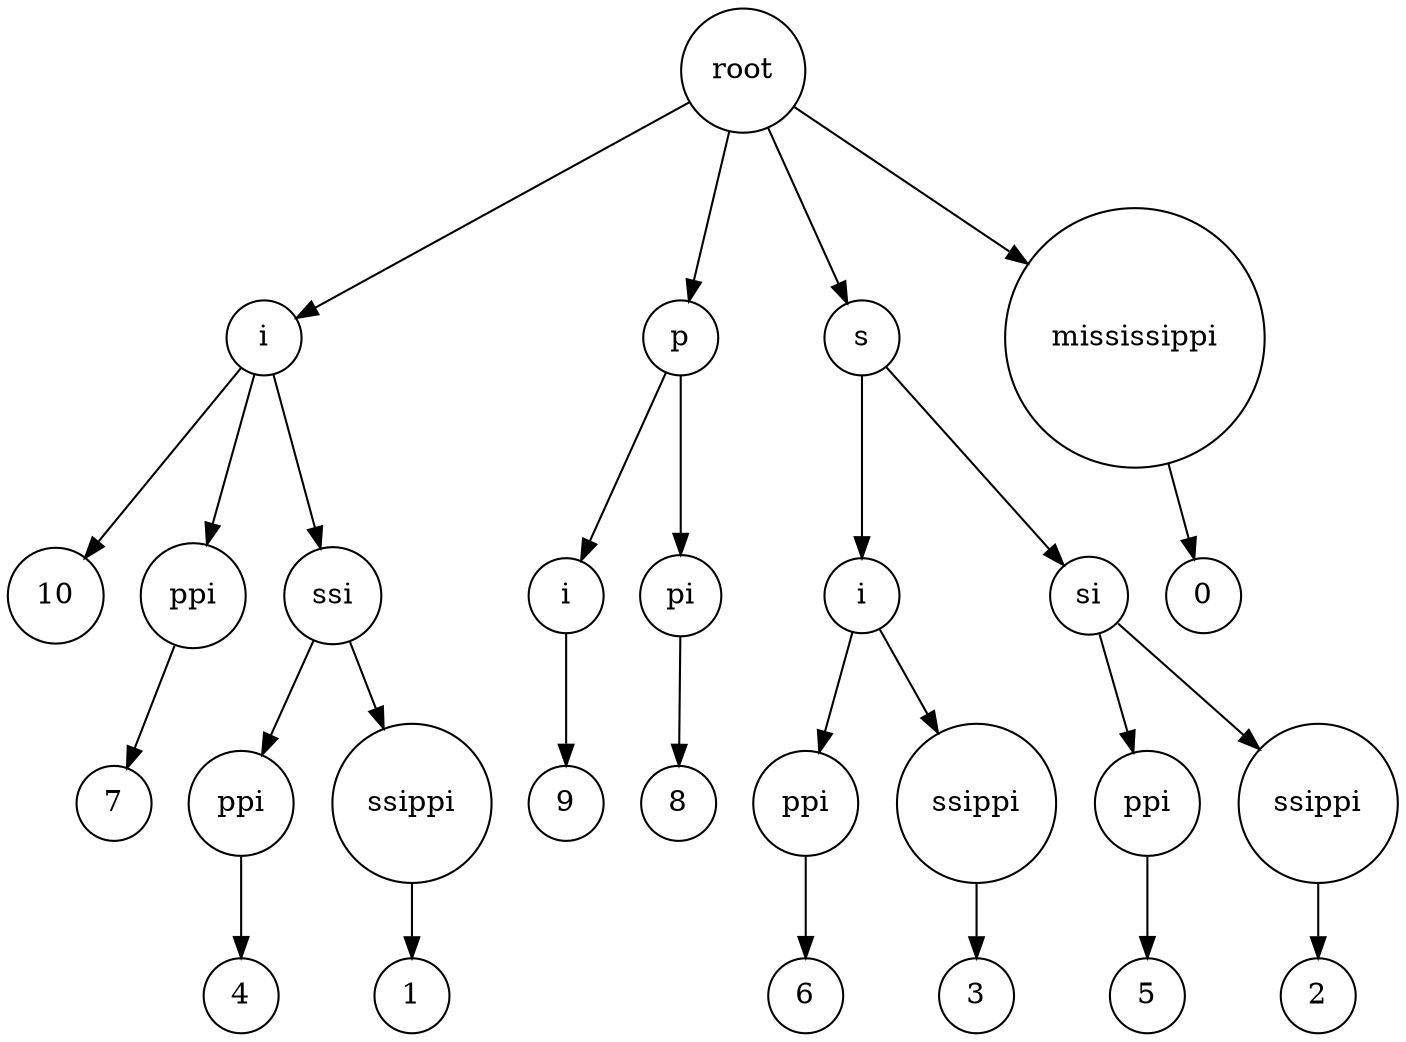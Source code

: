 digraph suffix {
	node [shape = circle];
	0 [label= "root"];
	1 [label= "i"];
	0 -> 1;
	1 [label= "i"];
	2 [label= "10"];
	1 -> 2;
	3 [label= "ppi"];
	1 -> 3;
	3 [label= "ppi"];
	4 [label= "7"];
	3 -> 4;
	5 [label= "ssi"];
	1 -> 5;
	5 [label= "ssi"];
	6 [label= "ppi"];
	5 -> 6;
	6 [label= "ppi"];
	7 [label= "4"];
	6 -> 7;
	8 [label= "ssippi"];
	5 -> 8;
	8 [label= "ssippi"];
	9 [label= "1"];
	8 -> 9;
	10 [label= "p"];
	0 -> 10;
	10 [label= "p"];
	11 [label= "i"];
	10 -> 11;
	11 [label= "i"];
	12 [label= "9"];
	11 -> 12;
	13 [label= "pi"];
	10 -> 13;
	13 [label= "pi"];
	14 [label= "8"];
	13 -> 14;
	15 [label= "s"];
	0 -> 15;
	15 [label= "s"];
	16 [label= "i"];
	15 -> 16;
	16 [label= "i"];
	17 [label= "ppi"];
	16 -> 17;
	17 [label= "ppi"];
	18 [label= "6"];
	17 -> 18;
	19 [label= "ssippi"];
	16 -> 19;
	19 [label= "ssippi"];
	20 [label= "3"];
	19 -> 20;
	21 [label= "si"];
	15 -> 21;
	21 [label= "si"];
	22 [label= "ppi"];
	21 -> 22;
	22 [label= "ppi"];
	23 [label= "5"];
	22 -> 23;
	24 [label= "ssippi"];
	21 -> 24;
	24 [label= "ssippi"];
	25 [label= "2"];
	24 -> 25;
	26 [label= "mississippi"];
	0 -> 26;
	26 [label= "mississippi"];
	27 [label= "0"];
	26 -> 27;
}